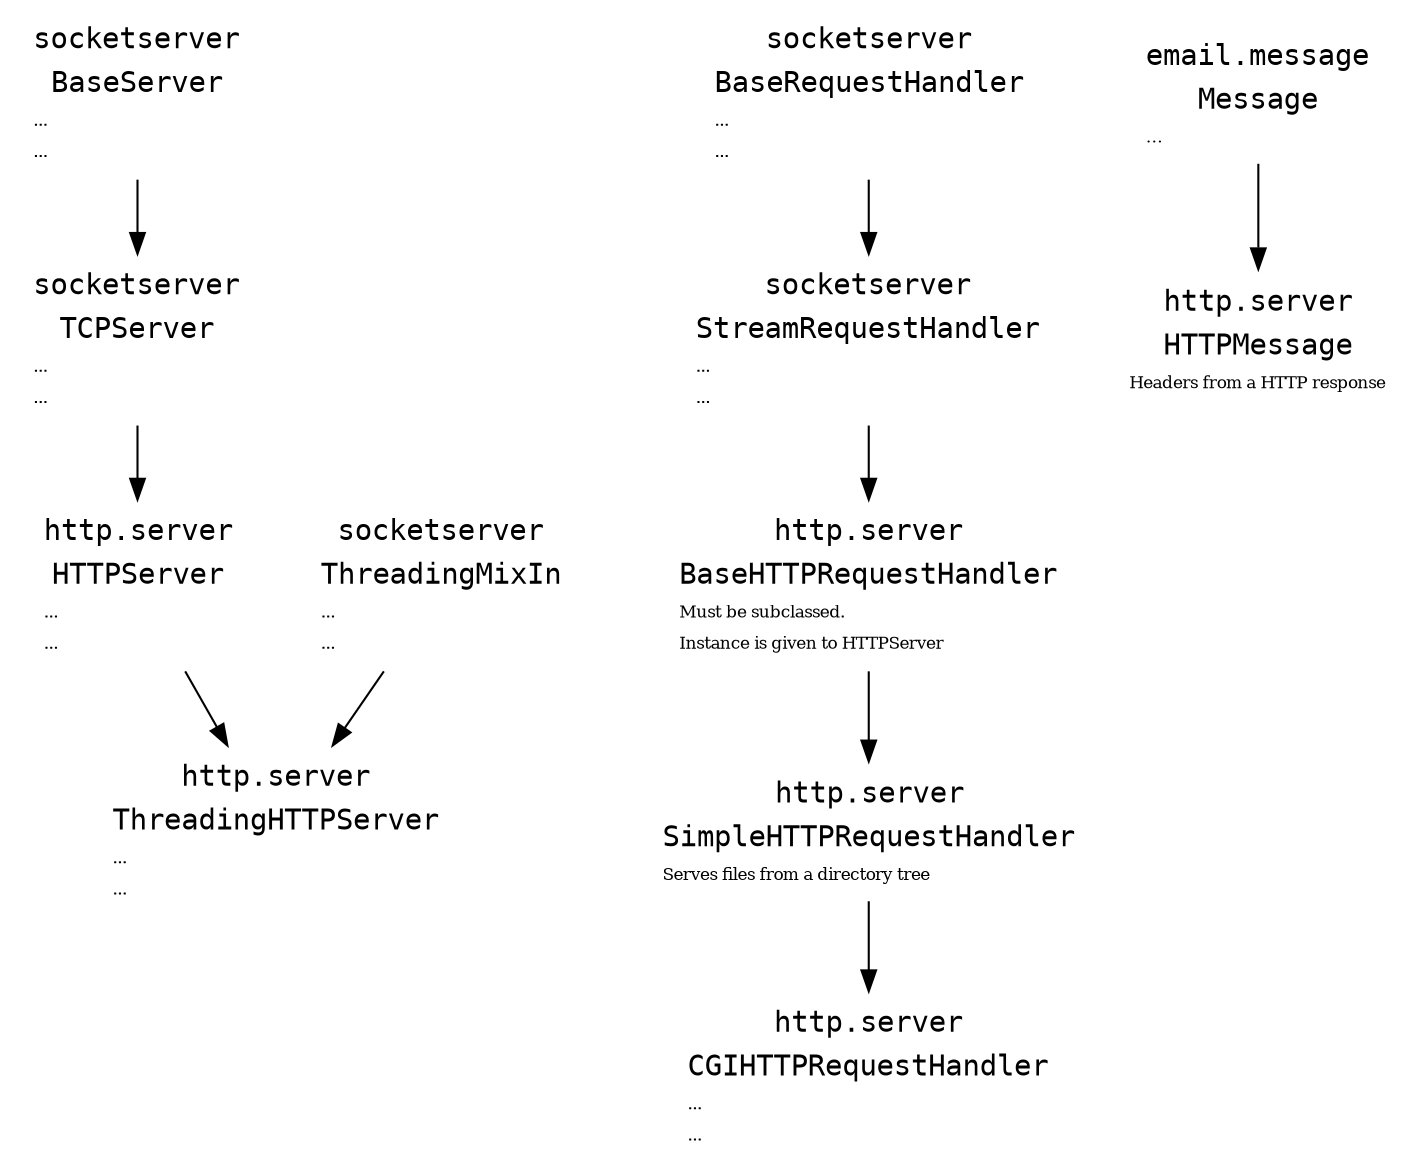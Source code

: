 // dot hierarchy.dot -T pdf -o hierarchy.pdf

digraph {

  node [shape=none]


  socketserver_BaseServer [ label=< <table border="0">
    <tr><td><font face="courier">socketserver</font></td></tr>
    <tr><td><font face="courier">BaseServer</font></td></tr>
    <tr><td align="left"><font point-size="8">...</font></td></tr>
    <tr><td align="left"><font point-size="8">...</font></td></tr>
  </table> > ]

  socketserver_TCPServer [ label=< <table border="0">
    <tr><td><font face="courier">socketserver</font></td></tr>
    <tr><td><font face="courier">TCPServer</font></td></tr>
    <tr><td align="left"><font point-size="8">...</font></td></tr>
    <tr><td align="left"><font point-size="8">...</font></td></tr>
  </table> > ]


  socketserver_ThreadingMixIn [ label=< <table border="0">
    <tr><td><font face="courier">socketserver</font></td></tr>
    <tr><td><font face="courier">ThreadingMixIn</font></td></tr>
    <tr><td align="left"><font point-size="8">...</font></td></tr>
    <tr><td align="left"><font point-size="8">...</font></td></tr>
  </table> > ]


  socketserver_BaseRequestHandler[ label=< <table border="0">
    <tr><td><font face="courier">socketserver</font></td></tr>
    <tr><td><font face="courier">BaseRequestHandler</font></td></tr>
    <tr><td align="left"><font point-size="8">...</font></td></tr>
    <tr><td align="left"><font point-size="8">...</font></td></tr>
  </table> > ]

  socketserver_StreamRequestHandler[ label=< <table border="0">
    <tr><td><font face="courier">socketserver</font></td></tr>
    <tr><td><font face="courier">StreamRequestHandler</font></td></tr>
    <tr><td align="left"><font point-size="8">...</font></td></tr>
    <tr><td align="left"><font point-size="8">...</font></td></tr>
  </table> > ]

  HTTPServer [ label=< <table border="0">
    <tr><td><font face="courier">http.server</font></td></tr>
    <tr><td><font face="courier">HTTPServer</font></td></tr>
    <tr><td align="left"><font point-size="8">...</font></td></tr>
    <tr><td align="left"><font point-size="8">...</font></td></tr>
  </table> > ]

//ThreadingHTTPServer [ label=< <font face="Courier">ThreadingHTTPServer</font> >]

  ThreadingHTTPServer [ label=< <table border="0">
    <tr><td><font face="courier">http.server</font></td></tr>
    <tr><td><font face="courier">ThreadingHTTPServer</font></td></tr>
    <tr><td align="left"><font point-size="8">...</font></td></tr>
    <tr><td align="left"><font point-size="8">...</font></td></tr>
  </table> > ]

  BaseHTTPRequestHandler [ label=< <table border="0">
    <tr><td><font face="courier">http.server</font></td></tr>
    <tr><td><font face="courier">BaseHTTPRequestHandler</font></td></tr>
    <tr><td align="left"><font point-size="8">Must be subclassed.</font></td></tr>
    <tr><td align="left"><font point-size="8">Instance is given to HTTPServer</font></td></tr>
  </table> > ]


  SimpleHTTPRequestHandler [ label=< <table border="0">
    <tr><td><font face="courier">http.server</font></td></tr>
    <tr><td><font face="courier">SimpleHTTPRequestHandler</font></td></tr>
    <tr><td align="left"><font point-size="8">Serves files from a directory tree</font></td></tr>
  </table> > ]


  email_message_Message [ label=< <table border="0">
    <tr><td><font face="courier">email.message</font></td></tr>
    <tr><td><font face="courier">Message</font></td></tr>
    <tr><td align="left"><font point-size="8">…</font></td></tr>
  </table> > ]

  HTTPMessage [ label=< <table border="0">
    <tr><td><font face="courier">http.server</font></td></tr>
    <tr><td><font face="courier">HTTPMessage</font></td></tr>
    <tr><td align="left"><font point-size="8">Headers from a HTTP response</font></td></tr>
  </table> > ]

  CGIHTTPRequestHandler[ label=< <table border="0">
    <tr><td><font face="courier">http.server</font></td></tr>
    <tr><td><font face="courier">CGIHTTPRequestHandler</font></td></tr>
    <tr><td align="left"><font point-size="8">...</font></td></tr>
    <tr><td align="left"><font point-size="8">...</font></td></tr>
  </table> > ]

  
  socketserver_BaseServer -> socketserver_TCPServer

  socketserver_TCPServer -> HTTPServer
  socketserver_ThreadingMixIn -> ThreadingHTTPServer
  socketserver_BaseRequestHandler -> socketserver_StreamRequestHandler
  socketserver_StreamRequestHandler -> BaseHTTPRequestHandler
  HTTPServer -> ThreadingHTTPServer

  BaseHTTPRequestHandler -> SimpleHTTPRequestHandler
  SimpleHTTPRequestHandler -> CGIHTTPRequestHandler

  email_message_Message -> HTTPMessage

}
